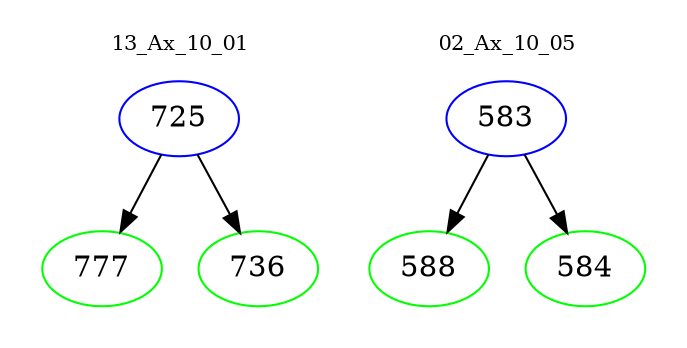 digraph{
subgraph cluster_0 {
color = white
label = "13_Ax_10_01";
fontsize=10;
T0_725 [label="725", color="blue"]
T0_725 -> T0_777 [color="black"]
T0_777 [label="777", color="green"]
T0_725 -> T0_736 [color="black"]
T0_736 [label="736", color="green"]
}
subgraph cluster_1 {
color = white
label = "02_Ax_10_05";
fontsize=10;
T1_583 [label="583", color="blue"]
T1_583 -> T1_588 [color="black"]
T1_588 [label="588", color="green"]
T1_583 -> T1_584 [color="black"]
T1_584 [label="584", color="green"]
}
}
